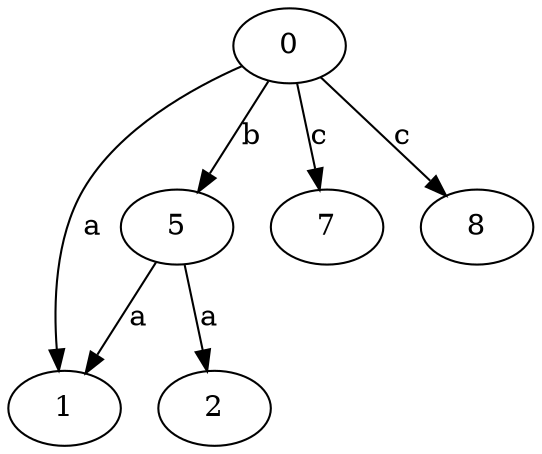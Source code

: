 strict digraph  {
0;
1;
2;
5;
7;
8;
0 -> 1  [label=a];
0 -> 5  [label=b];
0 -> 7  [label=c];
0 -> 8  [label=c];
5 -> 1  [label=a];
5 -> 2  [label=a];
}
